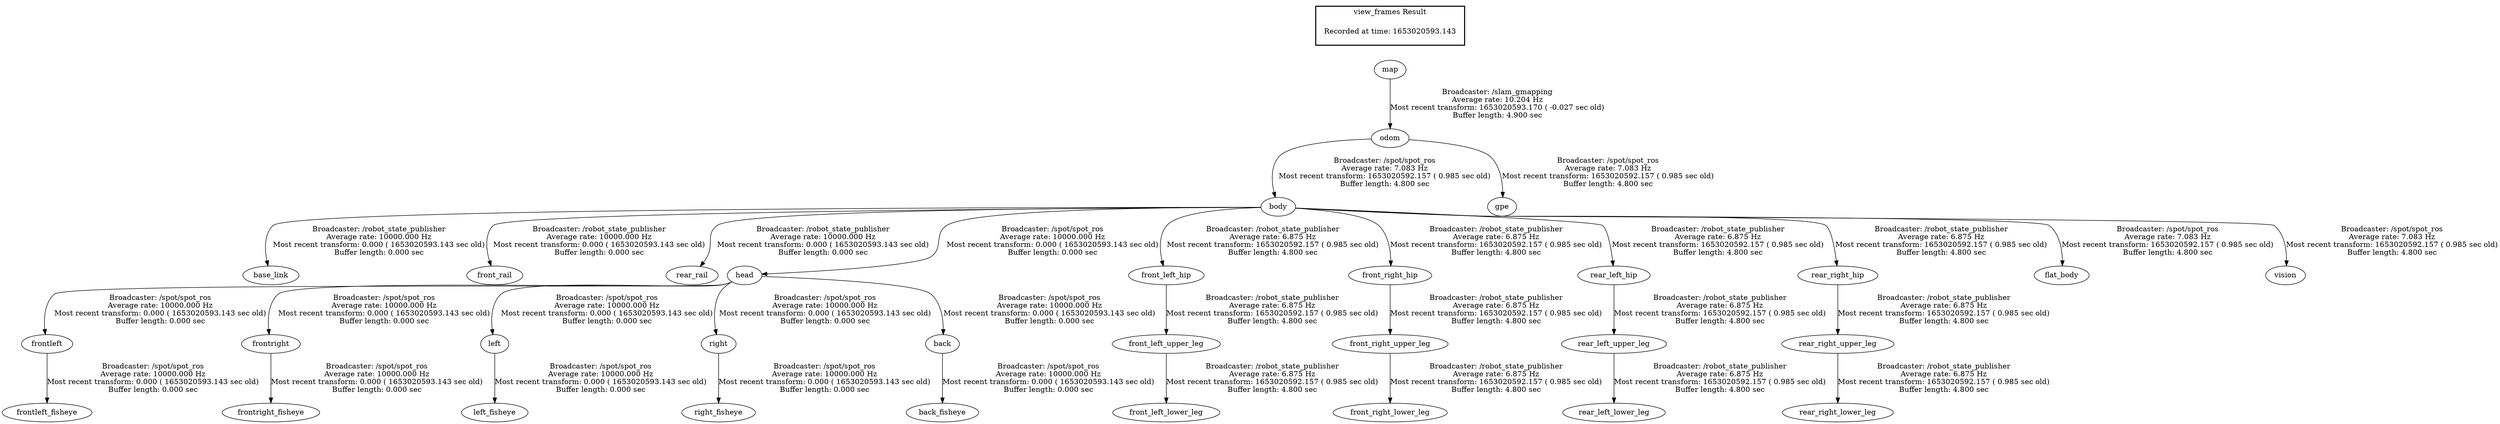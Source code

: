 digraph G {
"body" -> "base_link"[label="Broadcaster: /robot_state_publisher\nAverage rate: 10000.000 Hz\nMost recent transform: 0.000 ( 1653020593.143 sec old)\nBuffer length: 0.000 sec\n"];
"odom" -> "body"[label="Broadcaster: /spot/spot_ros\nAverage rate: 7.083 Hz\nMost recent transform: 1653020592.157 ( 0.985 sec old)\nBuffer length: 4.800 sec\n"];
"body" -> "front_rail"[label="Broadcaster: /robot_state_publisher\nAverage rate: 10000.000 Hz\nMost recent transform: 0.000 ( 1653020593.143 sec old)\nBuffer length: 0.000 sec\n"];
"body" -> "rear_rail"[label="Broadcaster: /robot_state_publisher\nAverage rate: 10000.000 Hz\nMost recent transform: 0.000 ( 1653020593.143 sec old)\nBuffer length: 0.000 sec\n"];
"body" -> "head"[label="Broadcaster: /spot/spot_ros\nAverage rate: 10000.000 Hz\nMost recent transform: 0.000 ( 1653020593.143 sec old)\nBuffer length: 0.000 sec\n"];
"frontleft" -> "frontleft_fisheye"[label="Broadcaster: /spot/spot_ros\nAverage rate: 10000.000 Hz\nMost recent transform: 0.000 ( 1653020593.143 sec old)\nBuffer length: 0.000 sec\n"];
"head" -> "frontleft"[label="Broadcaster: /spot/spot_ros\nAverage rate: 10000.000 Hz\nMost recent transform: 0.000 ( 1653020593.143 sec old)\nBuffer length: 0.000 sec\n"];
"frontright" -> "frontright_fisheye"[label="Broadcaster: /spot/spot_ros\nAverage rate: 10000.000 Hz\nMost recent transform: 0.000 ( 1653020593.143 sec old)\nBuffer length: 0.000 sec\n"];
"head" -> "frontright"[label="Broadcaster: /spot/spot_ros\nAverage rate: 10000.000 Hz\nMost recent transform: 0.000 ( 1653020593.143 sec old)\nBuffer length: 0.000 sec\n"];
"left" -> "left_fisheye"[label="Broadcaster: /spot/spot_ros\nAverage rate: 10000.000 Hz\nMost recent transform: 0.000 ( 1653020593.143 sec old)\nBuffer length: 0.000 sec\n"];
"head" -> "left"[label="Broadcaster: /spot/spot_ros\nAverage rate: 10000.000 Hz\nMost recent transform: 0.000 ( 1653020593.143 sec old)\nBuffer length: 0.000 sec\n"];
"right" -> "right_fisheye"[label="Broadcaster: /spot/spot_ros\nAverage rate: 10000.000 Hz\nMost recent transform: 0.000 ( 1653020593.143 sec old)\nBuffer length: 0.000 sec\n"];
"head" -> "right"[label="Broadcaster: /spot/spot_ros\nAverage rate: 10000.000 Hz\nMost recent transform: 0.000 ( 1653020593.143 sec old)\nBuffer length: 0.000 sec\n"];
"back" -> "back_fisheye"[label="Broadcaster: /spot/spot_ros\nAverage rate: 10000.000 Hz\nMost recent transform: 0.000 ( 1653020593.143 sec old)\nBuffer length: 0.000 sec\n"];
"head" -> "back"[label="Broadcaster: /spot/spot_ros\nAverage rate: 10000.000 Hz\nMost recent transform: 0.000 ( 1653020593.143 sec old)\nBuffer length: 0.000 sec\n"];
"map" -> "odom"[label="Broadcaster: /slam_gmapping\nAverage rate: 10.204 Hz\nMost recent transform: 1653020593.170 ( -0.027 sec old)\nBuffer length: 4.900 sec\n"];
"body" -> "front_left_hip"[label="Broadcaster: /robot_state_publisher\nAverage rate: 6.875 Hz\nMost recent transform: 1653020592.157 ( 0.985 sec old)\nBuffer length: 4.800 sec\n"];
"front_left_hip" -> "front_left_upper_leg"[label="Broadcaster: /robot_state_publisher\nAverage rate: 6.875 Hz\nMost recent transform: 1653020592.157 ( 0.985 sec old)\nBuffer length: 4.800 sec\n"];
"front_left_upper_leg" -> "front_left_lower_leg"[label="Broadcaster: /robot_state_publisher\nAverage rate: 6.875 Hz\nMost recent transform: 1653020592.157 ( 0.985 sec old)\nBuffer length: 4.800 sec\n"];
"body" -> "front_right_hip"[label="Broadcaster: /robot_state_publisher\nAverage rate: 6.875 Hz\nMost recent transform: 1653020592.157 ( 0.985 sec old)\nBuffer length: 4.800 sec\n"];
"front_right_hip" -> "front_right_upper_leg"[label="Broadcaster: /robot_state_publisher\nAverage rate: 6.875 Hz\nMost recent transform: 1653020592.157 ( 0.985 sec old)\nBuffer length: 4.800 sec\n"];
"front_right_upper_leg" -> "front_right_lower_leg"[label="Broadcaster: /robot_state_publisher\nAverage rate: 6.875 Hz\nMost recent transform: 1653020592.157 ( 0.985 sec old)\nBuffer length: 4.800 sec\n"];
"body" -> "rear_left_hip"[label="Broadcaster: /robot_state_publisher\nAverage rate: 6.875 Hz\nMost recent transform: 1653020592.157 ( 0.985 sec old)\nBuffer length: 4.800 sec\n"];
"rear_left_hip" -> "rear_left_upper_leg"[label="Broadcaster: /robot_state_publisher\nAverage rate: 6.875 Hz\nMost recent transform: 1653020592.157 ( 0.985 sec old)\nBuffer length: 4.800 sec\n"];
"rear_left_upper_leg" -> "rear_left_lower_leg"[label="Broadcaster: /robot_state_publisher\nAverage rate: 6.875 Hz\nMost recent transform: 1653020592.157 ( 0.985 sec old)\nBuffer length: 4.800 sec\n"];
"body" -> "rear_right_hip"[label="Broadcaster: /robot_state_publisher\nAverage rate: 6.875 Hz\nMost recent transform: 1653020592.157 ( 0.985 sec old)\nBuffer length: 4.800 sec\n"];
"rear_right_hip" -> "rear_right_upper_leg"[label="Broadcaster: /robot_state_publisher\nAverage rate: 6.875 Hz\nMost recent transform: 1653020592.157 ( 0.985 sec old)\nBuffer length: 4.800 sec\n"];
"rear_right_upper_leg" -> "rear_right_lower_leg"[label="Broadcaster: /robot_state_publisher\nAverage rate: 6.875 Hz\nMost recent transform: 1653020592.157 ( 0.985 sec old)\nBuffer length: 4.800 sec\n"];
"body" -> "flat_body"[label="Broadcaster: /spot/spot_ros\nAverage rate: 7.083 Hz\nMost recent transform: 1653020592.157 ( 0.985 sec old)\nBuffer length: 4.800 sec\n"];
"odom" -> "gpe"[label="Broadcaster: /spot/spot_ros\nAverage rate: 7.083 Hz\nMost recent transform: 1653020592.157 ( 0.985 sec old)\nBuffer length: 4.800 sec\n"];
"body" -> "vision"[label="Broadcaster: /spot/spot_ros\nAverage rate: 7.083 Hz\nMost recent transform: 1653020592.157 ( 0.985 sec old)\nBuffer length: 4.800 sec\n"];
edge [style=invis];
 subgraph cluster_legend { style=bold; color=black; label ="view_frames Result";
"Recorded at time: 1653020593.143"[ shape=plaintext ] ;
 }->"map";
}